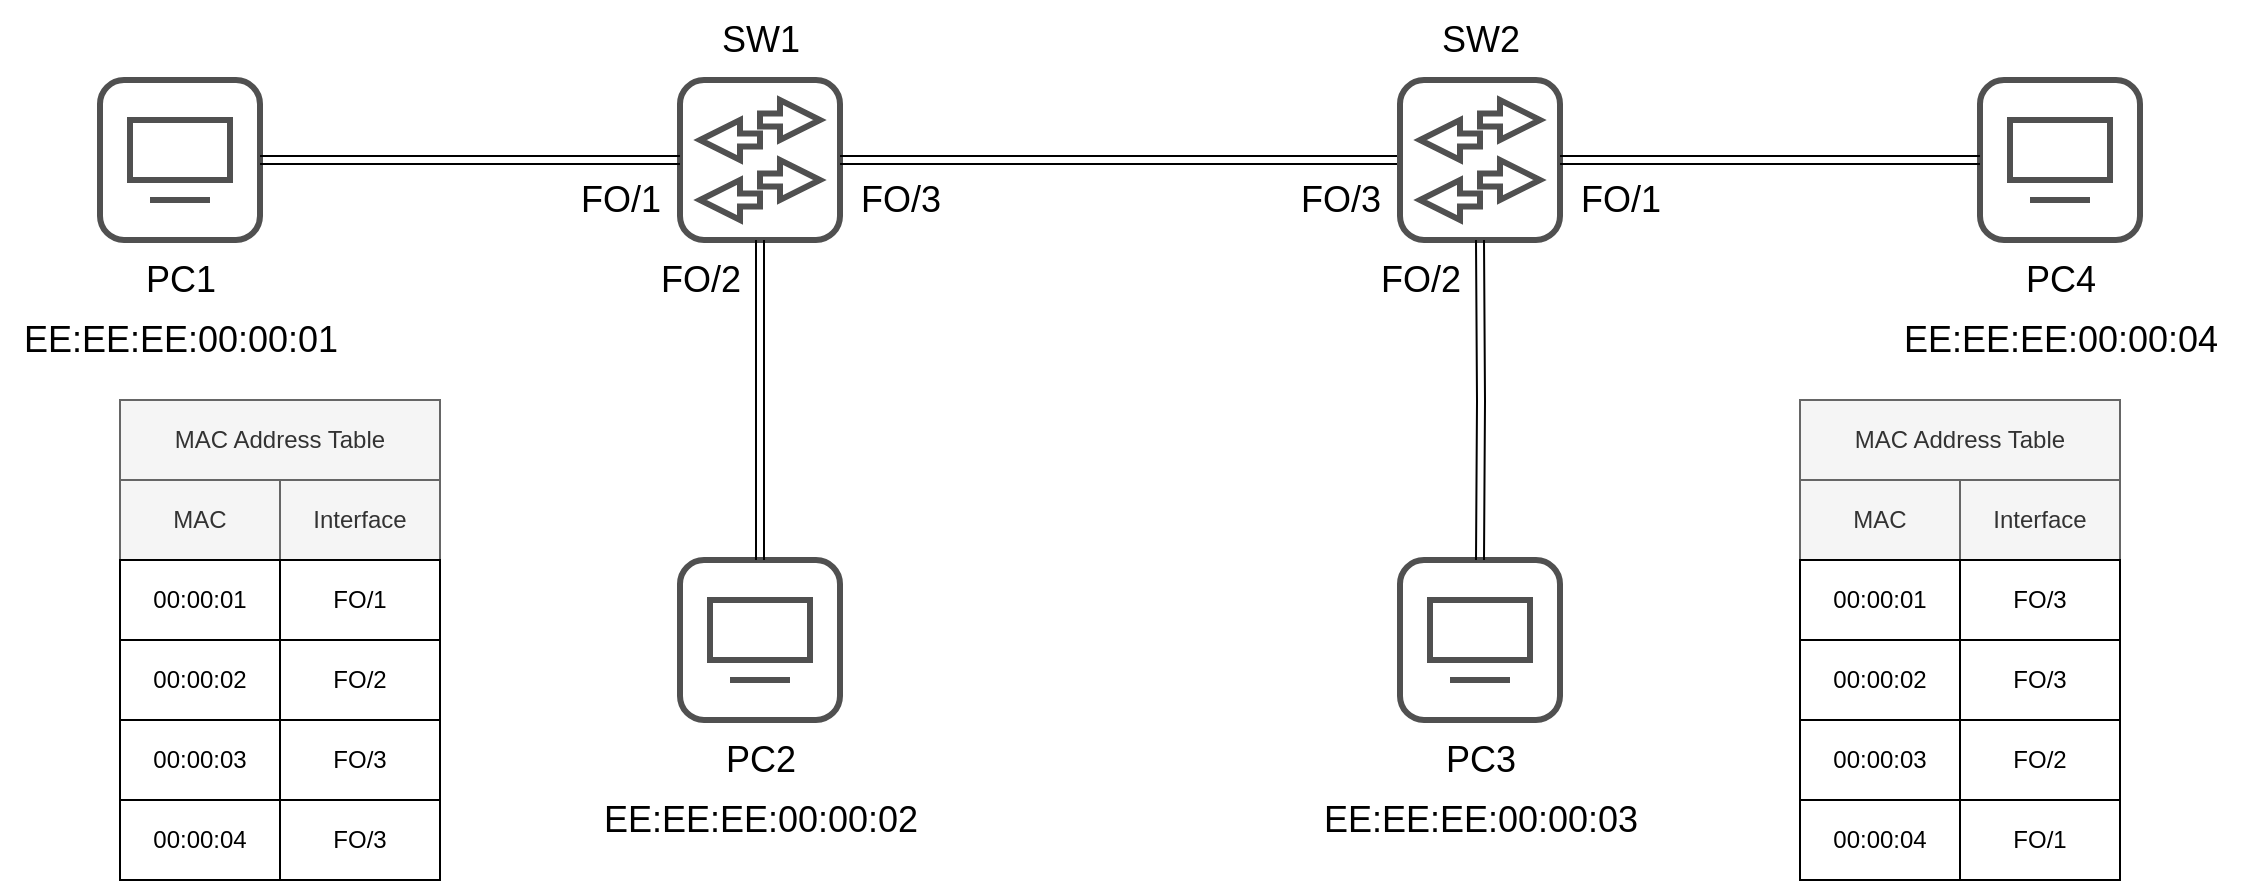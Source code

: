 <mxfile version="20.2.5" type="device"><diagram id="lCeAtzz0AYjXKZOSa7MG" name="Page-1"><mxGraphModel dx="1185" dy="650" grid="1" gridSize="10" guides="1" tooltips="1" connect="1" arrows="1" fold="1" page="1" pageScale="1" pageWidth="850" pageHeight="1100" background="#ffffff" math="0" shadow="0"><root><mxCell id="0"/><mxCell id="1" parent="0"/><mxCell id="-6gzj-OHsdrVJg6muQ1r-1" value="" style="group" vertex="1" connectable="0" parent="1"><mxGeometry x="400" y="200" width="80" height="80" as="geometry"/></mxCell><mxCell id="-6gzj-OHsdrVJg6muQ1r-2" value="" style="rounded=1;whiteSpace=wrap;html=1;strokeWidth=3;strokeColor=#505050;" vertex="1" parent="-6gzj-OHsdrVJg6muQ1r-1"><mxGeometry width="80" height="80" as="geometry"/></mxCell><mxCell id="-6gzj-OHsdrVJg6muQ1r-3" value="" style="html=1;shadow=0;dashed=0;align=center;verticalAlign=middle;shape=mxgraph.arrows2.arrow;dy=0.67;dx=20;notch=0;rounded=1;strokeColor=#505050;strokeWidth=3;" vertex="1" parent="-6gzj-OHsdrVJg6muQ1r-1"><mxGeometry x="40" y="10" width="30" height="20" as="geometry"/></mxCell><mxCell id="-6gzj-OHsdrVJg6muQ1r-4" value="" style="html=1;shadow=0;dashed=0;align=center;verticalAlign=middle;shape=mxgraph.arrows2.arrow;dy=0.67;dx=20;notch=0;rounded=1;strokeColor=#505050;strokeWidth=3;flipV=0;flipH=1;" vertex="1" parent="-6gzj-OHsdrVJg6muQ1r-1"><mxGeometry x="10" y="20" width="30" height="20" as="geometry"/></mxCell><mxCell id="-6gzj-OHsdrVJg6muQ1r-5" value="" style="html=1;shadow=0;dashed=0;align=center;verticalAlign=middle;shape=mxgraph.arrows2.arrow;dy=0.67;dx=20;notch=0;rounded=1;strokeColor=#505050;strokeWidth=3;" vertex="1" parent="-6gzj-OHsdrVJg6muQ1r-1"><mxGeometry x="40" y="40" width="30" height="20" as="geometry"/></mxCell><mxCell id="-6gzj-OHsdrVJg6muQ1r-6" value="" style="html=1;shadow=0;dashed=0;align=center;verticalAlign=middle;shape=mxgraph.arrows2.arrow;dy=0.67;dx=20;notch=0;rounded=1;strokeColor=#505050;strokeWidth=3;flipH=1;" vertex="1" parent="-6gzj-OHsdrVJg6muQ1r-1"><mxGeometry x="10" y="50" width="30" height="20" as="geometry"/></mxCell><mxCell id="-6gzj-OHsdrVJg6muQ1r-7" value="" style="group" vertex="1" connectable="0" parent="1"><mxGeometry x="110" y="200" width="80" height="80" as="geometry"/></mxCell><mxCell id="-6gzj-OHsdrVJg6muQ1r-8" value="" style="rounded=1;whiteSpace=wrap;html=1;strokeWidth=3;strokeColor=#505050;" vertex="1" parent="-6gzj-OHsdrVJg6muQ1r-7"><mxGeometry width="80" height="80" as="geometry"/></mxCell><mxCell id="-6gzj-OHsdrVJg6muQ1r-9" value="" style="rounded=0;whiteSpace=wrap;html=1;strokeColor=#505050;strokeWidth=3;" vertex="1" parent="-6gzj-OHsdrVJg6muQ1r-7"><mxGeometry x="15" y="20" width="50" height="30" as="geometry"/></mxCell><mxCell id="-6gzj-OHsdrVJg6muQ1r-10" value="" style="endArrow=none;html=1;rounded=0;strokeWidth=3;strokeColor=#505050;" edge="1" parent="-6gzj-OHsdrVJg6muQ1r-7"><mxGeometry width="50" height="50" relative="1" as="geometry"><mxPoint x="25" y="60" as="sourcePoint"/><mxPoint x="55" y="60" as="targetPoint"/></mxGeometry></mxCell><mxCell id="-6gzj-OHsdrVJg6muQ1r-11" value="" style="group" vertex="1" connectable="0" parent="1"><mxGeometry x="400" y="440" width="80" height="80" as="geometry"/></mxCell><mxCell id="-6gzj-OHsdrVJg6muQ1r-12" value="" style="rounded=1;whiteSpace=wrap;html=1;strokeWidth=3;strokeColor=#505050;" vertex="1" parent="-6gzj-OHsdrVJg6muQ1r-11"><mxGeometry width="80" height="80" as="geometry"/></mxCell><mxCell id="-6gzj-OHsdrVJg6muQ1r-13" value="" style="rounded=0;whiteSpace=wrap;html=1;strokeColor=#505050;strokeWidth=3;" vertex="1" parent="-6gzj-OHsdrVJg6muQ1r-11"><mxGeometry x="15" y="20" width="50" height="30" as="geometry"/></mxCell><mxCell id="-6gzj-OHsdrVJg6muQ1r-14" value="" style="endArrow=none;html=1;rounded=0;strokeWidth=3;strokeColor=#505050;" edge="1" parent="-6gzj-OHsdrVJg6muQ1r-11"><mxGeometry width="50" height="50" relative="1" as="geometry"><mxPoint x="25" y="60" as="sourcePoint"/><mxPoint x="55" y="60" as="targetPoint"/></mxGeometry></mxCell><mxCell id="-6gzj-OHsdrVJg6muQ1r-19" style="edgeStyle=orthogonalEdgeStyle;rounded=0;orthogonalLoop=1;jettySize=auto;html=1;exitX=1;exitY=0.5;exitDx=0;exitDy=0;entryX=0;entryY=0.5;entryDx=0;entryDy=0;shape=link;" edge="1" parent="1" source="-6gzj-OHsdrVJg6muQ1r-8" target="-6gzj-OHsdrVJg6muQ1r-2"><mxGeometry relative="1" as="geometry"><mxPoint x="250" y="240" as="targetPoint"/></mxGeometry></mxCell><mxCell id="-6gzj-OHsdrVJg6muQ1r-20" style="edgeStyle=orthogonalEdgeStyle;shape=link;rounded=0;orthogonalLoop=1;jettySize=auto;html=1;exitX=0.5;exitY=1;exitDx=0;exitDy=0;entryX=0.5;entryY=0;entryDx=0;entryDy=0;" edge="1" parent="1" source="-6gzj-OHsdrVJg6muQ1r-2" target="-6gzj-OHsdrVJg6muQ1r-12"><mxGeometry relative="1" as="geometry"/></mxCell><mxCell id="-6gzj-OHsdrVJg6muQ1r-21" style="edgeStyle=orthogonalEdgeStyle;shape=link;rounded=0;orthogonalLoop=1;jettySize=auto;html=1;exitX=1;exitY=0.5;exitDx=0;exitDy=0;" edge="1" parent="1" source="-6gzj-OHsdrVJg6muQ1r-2"><mxGeometry relative="1" as="geometry"><mxPoint x="760" y="240" as="targetPoint"/></mxGeometry></mxCell><mxCell id="-6gzj-OHsdrVJg6muQ1r-22" value="&lt;font style=&quot;font-size: 18px;&quot;&gt;PC1&lt;/font&gt;" style="text;html=1;align=center;verticalAlign=middle;resizable=0;points=[];autosize=1;strokeColor=none;fillColor=none;" vertex="1" parent="1"><mxGeometry x="120" y="280" width="60" height="40" as="geometry"/></mxCell><mxCell id="-6gzj-OHsdrVJg6muQ1r-23" value="&lt;div&gt;&lt;font style=&quot;font-size: 18px;&quot;&gt;PC2&lt;/font&gt;&lt;/div&gt;" style="text;html=1;align=center;verticalAlign=middle;resizable=0;points=[];autosize=1;strokeColor=none;fillColor=none;" vertex="1" parent="1"><mxGeometry x="410" y="520" width="60" height="40" as="geometry"/></mxCell><mxCell id="-6gzj-OHsdrVJg6muQ1r-25" value="EE:EE:EE:00:00:01" style="text;html=1;align=center;verticalAlign=middle;resizable=0;points=[];autosize=1;strokeColor=none;fillColor=none;fontSize=18;" vertex="1" parent="1"><mxGeometry x="60" y="310" width="180" height="40" as="geometry"/></mxCell><mxCell id="-6gzj-OHsdrVJg6muQ1r-26" value="EE:EE:EE:00:00:02" style="text;html=1;align=center;verticalAlign=middle;resizable=0;points=[];autosize=1;strokeColor=none;fillColor=none;fontSize=18;" vertex="1" parent="1"><mxGeometry x="350" y="550" width="180" height="40" as="geometry"/></mxCell><mxCell id="-6gzj-OHsdrVJg6muQ1r-28" value="SW1" style="text;html=1;align=center;verticalAlign=middle;resizable=0;points=[];autosize=1;strokeColor=none;fillColor=none;fontSize=18;" vertex="1" parent="1"><mxGeometry x="410" y="160" width="60" height="40" as="geometry"/></mxCell><mxCell id="-6gzj-OHsdrVJg6muQ1r-29" value="FO/3" style="text;html=1;align=center;verticalAlign=middle;resizable=0;points=[];autosize=1;strokeColor=none;fillColor=none;fontSize=18;" vertex="1" parent="1"><mxGeometry x="480" y="240" width="60" height="40" as="geometry"/></mxCell><mxCell id="-6gzj-OHsdrVJg6muQ1r-30" value="FO/1" style="text;html=1;align=center;verticalAlign=middle;resizable=0;points=[];autosize=1;strokeColor=none;fillColor=none;fontSize=18;" vertex="1" parent="1"><mxGeometry x="340" y="240" width="60" height="40" as="geometry"/></mxCell><mxCell id="-6gzj-OHsdrVJg6muQ1r-31" value="FO/2" style="text;html=1;align=center;verticalAlign=middle;resizable=0;points=[];autosize=1;strokeColor=none;fillColor=none;fontSize=18;" vertex="1" parent="1"><mxGeometry x="380" y="280" width="60" height="40" as="geometry"/></mxCell><mxCell id="-6gzj-OHsdrVJg6muQ1r-33" value="MAC" style="rounded=0;whiteSpace=wrap;html=1;fillColor=#f5f5f5;fontColor=#333333;strokeColor=#666666;" vertex="1" parent="1"><mxGeometry x="120" y="400" width="80" height="40" as="geometry"/></mxCell><mxCell id="-6gzj-OHsdrVJg6muQ1r-34" value="Interface" style="rounded=0;whiteSpace=wrap;html=1;fillColor=#f5f5f5;fontColor=#333333;strokeColor=#666666;" vertex="1" parent="1"><mxGeometry x="200" y="400" width="80" height="40" as="geometry"/></mxCell><mxCell id="-6gzj-OHsdrVJg6muQ1r-35" value="MAC Address Table" style="rounded=0;whiteSpace=wrap;html=1;fillColor=#f5f5f5;fontColor=#333333;strokeColor=#666666;" vertex="1" parent="1"><mxGeometry x="120" y="360" width="160" height="40" as="geometry"/></mxCell><mxCell id="-6gzj-OHsdrVJg6muQ1r-36" value="00:00:01" style="rounded=0;whiteSpace=wrap;html=1;" vertex="1" parent="1"><mxGeometry x="120" y="440" width="80" height="40" as="geometry"/></mxCell><mxCell id="-6gzj-OHsdrVJg6muQ1r-37" value="FO/1" style="rounded=0;whiteSpace=wrap;html=1;" vertex="1" parent="1"><mxGeometry x="200" y="440" width="80" height="40" as="geometry"/></mxCell><mxCell id="-6gzj-OHsdrVJg6muQ1r-38" value="00:00:02" style="rounded=0;whiteSpace=wrap;html=1;" vertex="1" parent="1"><mxGeometry x="120" y="480" width="80" height="40" as="geometry"/></mxCell><mxCell id="-6gzj-OHsdrVJg6muQ1r-39" value="FO/2" style="rounded=0;whiteSpace=wrap;html=1;" vertex="1" parent="1"><mxGeometry x="200" y="480" width="80" height="40" as="geometry"/></mxCell><mxCell id="-6gzj-OHsdrVJg6muQ1r-40" value="00:00:03" style="rounded=0;whiteSpace=wrap;html=1;" vertex="1" parent="1"><mxGeometry x="120" y="520" width="80" height="40" as="geometry"/></mxCell><mxCell id="-6gzj-OHsdrVJg6muQ1r-41" value="FO/3" style="rounded=0;whiteSpace=wrap;html=1;" vertex="1" parent="1"><mxGeometry x="200" y="520" width="80" height="40" as="geometry"/></mxCell><mxCell id="-6gzj-OHsdrVJg6muQ1r-42" value="" style="group" vertex="1" connectable="0" parent="1"><mxGeometry x="1050" y="200" width="80" height="80" as="geometry"/></mxCell><mxCell id="-6gzj-OHsdrVJg6muQ1r-43" value="" style="rounded=1;whiteSpace=wrap;html=1;strokeWidth=3;strokeColor=#505050;" vertex="1" parent="-6gzj-OHsdrVJg6muQ1r-42"><mxGeometry width="80" height="80" as="geometry"/></mxCell><mxCell id="-6gzj-OHsdrVJg6muQ1r-44" value="" style="rounded=0;whiteSpace=wrap;html=1;strokeColor=#505050;strokeWidth=3;" vertex="1" parent="-6gzj-OHsdrVJg6muQ1r-42"><mxGeometry x="15" y="20" width="50" height="30" as="geometry"/></mxCell><mxCell id="-6gzj-OHsdrVJg6muQ1r-45" value="" style="endArrow=none;html=1;rounded=0;strokeWidth=3;strokeColor=#505050;" edge="1" parent="-6gzj-OHsdrVJg6muQ1r-42"><mxGeometry width="50" height="50" relative="1" as="geometry"><mxPoint x="25" y="60" as="sourcePoint"/><mxPoint x="55" y="60" as="targetPoint"/></mxGeometry></mxCell><mxCell id="-6gzj-OHsdrVJg6muQ1r-46" value="&lt;div&gt;&lt;font style=&quot;font-size: 18px;&quot;&gt;PC4&lt;/font&gt;&lt;/div&gt;" style="text;html=1;align=center;verticalAlign=middle;resizable=0;points=[];autosize=1;strokeColor=none;fillColor=none;" vertex="1" parent="1"><mxGeometry x="1060" y="280" width="60" height="40" as="geometry"/></mxCell><mxCell id="-6gzj-OHsdrVJg6muQ1r-47" value="EE:EE:EE:00:00:04" style="text;html=1;align=center;verticalAlign=middle;resizable=0;points=[];autosize=1;strokeColor=none;fillColor=none;fontSize=18;" vertex="1" parent="1"><mxGeometry x="1000" y="310" width="180" height="40" as="geometry"/></mxCell><mxCell id="-6gzj-OHsdrVJg6muQ1r-48" value="" style="group" vertex="1" connectable="0" parent="1"><mxGeometry x="760" y="200" width="80" height="80" as="geometry"/></mxCell><mxCell id="-6gzj-OHsdrVJg6muQ1r-49" value="" style="rounded=1;whiteSpace=wrap;html=1;strokeWidth=3;strokeColor=#505050;" vertex="1" parent="-6gzj-OHsdrVJg6muQ1r-48"><mxGeometry width="80" height="80" as="geometry"/></mxCell><mxCell id="-6gzj-OHsdrVJg6muQ1r-50" value="" style="html=1;shadow=0;dashed=0;align=center;verticalAlign=middle;shape=mxgraph.arrows2.arrow;dy=0.67;dx=20;notch=0;rounded=1;strokeColor=#505050;strokeWidth=3;" vertex="1" parent="-6gzj-OHsdrVJg6muQ1r-48"><mxGeometry x="40" y="10" width="30" height="20" as="geometry"/></mxCell><mxCell id="-6gzj-OHsdrVJg6muQ1r-51" value="" style="html=1;shadow=0;dashed=0;align=center;verticalAlign=middle;shape=mxgraph.arrows2.arrow;dy=0.67;dx=20;notch=0;rounded=1;strokeColor=#505050;strokeWidth=3;flipV=0;flipH=1;" vertex="1" parent="-6gzj-OHsdrVJg6muQ1r-48"><mxGeometry x="10" y="20" width="30" height="20" as="geometry"/></mxCell><mxCell id="-6gzj-OHsdrVJg6muQ1r-52" value="" style="html=1;shadow=0;dashed=0;align=center;verticalAlign=middle;shape=mxgraph.arrows2.arrow;dy=0.67;dx=20;notch=0;rounded=1;strokeColor=#505050;strokeWidth=3;" vertex="1" parent="-6gzj-OHsdrVJg6muQ1r-48"><mxGeometry x="40" y="40" width="30" height="20" as="geometry"/></mxCell><mxCell id="-6gzj-OHsdrVJg6muQ1r-53" value="" style="html=1;shadow=0;dashed=0;align=center;verticalAlign=middle;shape=mxgraph.arrows2.arrow;dy=0.67;dx=20;notch=0;rounded=1;strokeColor=#505050;strokeWidth=3;flipH=1;" vertex="1" parent="-6gzj-OHsdrVJg6muQ1r-48"><mxGeometry x="10" y="50" width="30" height="20" as="geometry"/></mxCell><mxCell id="-6gzj-OHsdrVJg6muQ1r-54" value="SW2" style="text;html=1;align=center;verticalAlign=middle;resizable=0;points=[];autosize=1;strokeColor=none;fillColor=none;fontSize=18;" vertex="1" parent="1"><mxGeometry x="770" y="160" width="60" height="40" as="geometry"/></mxCell><mxCell id="-6gzj-OHsdrVJg6muQ1r-60" style="edgeStyle=orthogonalEdgeStyle;rounded=0;orthogonalLoop=1;jettySize=auto;html=1;exitX=1;exitY=0.5;exitDx=0;exitDy=0;entryX=0;entryY=0.5;entryDx=0;entryDy=0;shape=link;" edge="1" parent="1" source="-6gzj-OHsdrVJg6muQ1r-49" target="-6gzj-OHsdrVJg6muQ1r-43"><mxGeometry relative="1" as="geometry"/></mxCell><mxCell id="-6gzj-OHsdrVJg6muQ1r-61" value="FO/3" style="text;html=1;align=center;verticalAlign=middle;resizable=0;points=[];autosize=1;strokeColor=none;fillColor=none;fontSize=18;" vertex="1" parent="1"><mxGeometry x="700" y="240" width="60" height="40" as="geometry"/></mxCell><mxCell id="-6gzj-OHsdrVJg6muQ1r-62" value="FO/1" style="text;html=1;align=center;verticalAlign=middle;resizable=0;points=[];autosize=1;strokeColor=none;fillColor=none;fontSize=18;" vertex="1" parent="1"><mxGeometry x="840" y="240" width="60" height="40" as="geometry"/></mxCell><mxCell id="-6gzj-OHsdrVJg6muQ1r-63" value="" style="group" vertex="1" connectable="0" parent="1"><mxGeometry x="760" y="440" width="80" height="80" as="geometry"/></mxCell><mxCell id="-6gzj-OHsdrVJg6muQ1r-64" value="" style="rounded=1;whiteSpace=wrap;html=1;strokeWidth=3;strokeColor=#505050;" vertex="1" parent="-6gzj-OHsdrVJg6muQ1r-63"><mxGeometry width="80" height="80" as="geometry"/></mxCell><mxCell id="-6gzj-OHsdrVJg6muQ1r-65" value="" style="rounded=0;whiteSpace=wrap;html=1;strokeColor=#505050;strokeWidth=3;" vertex="1" parent="-6gzj-OHsdrVJg6muQ1r-63"><mxGeometry x="15" y="20" width="50" height="30" as="geometry"/></mxCell><mxCell id="-6gzj-OHsdrVJg6muQ1r-66" value="" style="endArrow=none;html=1;rounded=0;strokeWidth=3;strokeColor=#505050;" edge="1" parent="-6gzj-OHsdrVJg6muQ1r-63"><mxGeometry width="50" height="50" relative="1" as="geometry"><mxPoint x="25" y="60" as="sourcePoint"/><mxPoint x="55" y="60" as="targetPoint"/></mxGeometry></mxCell><mxCell id="-6gzj-OHsdrVJg6muQ1r-67" style="edgeStyle=orthogonalEdgeStyle;shape=link;rounded=0;orthogonalLoop=1;jettySize=auto;html=1;exitX=0.5;exitY=1;exitDx=0;exitDy=0;entryX=0.5;entryY=0;entryDx=0;entryDy=0;" edge="1" parent="1" target="-6gzj-OHsdrVJg6muQ1r-64"><mxGeometry relative="1" as="geometry"><mxPoint x="800" y="280" as="sourcePoint"/></mxGeometry></mxCell><mxCell id="-6gzj-OHsdrVJg6muQ1r-68" value="&lt;div&gt;&lt;font style=&quot;font-size: 18px;&quot;&gt;PC3&lt;/font&gt;&lt;/div&gt;" style="text;html=1;align=center;verticalAlign=middle;resizable=0;points=[];autosize=1;strokeColor=none;fillColor=none;" vertex="1" parent="1"><mxGeometry x="770" y="520" width="60" height="40" as="geometry"/></mxCell><mxCell id="-6gzj-OHsdrVJg6muQ1r-69" value="EE:EE:EE:00:00:03" style="text;html=1;align=center;verticalAlign=middle;resizable=0;points=[];autosize=1;strokeColor=none;fillColor=none;fontSize=18;" vertex="1" parent="1"><mxGeometry x="710" y="550" width="180" height="40" as="geometry"/></mxCell><mxCell id="-6gzj-OHsdrVJg6muQ1r-70" value="FO/2" style="text;html=1;align=center;verticalAlign=middle;resizable=0;points=[];autosize=1;strokeColor=none;fillColor=none;fontSize=18;" vertex="1" parent="1"><mxGeometry x="740" y="280" width="60" height="40" as="geometry"/></mxCell><mxCell id="-6gzj-OHsdrVJg6muQ1r-71" value="00:00:04" style="rounded=0;whiteSpace=wrap;html=1;" vertex="1" parent="1"><mxGeometry x="120" y="560" width="80" height="40" as="geometry"/></mxCell><mxCell id="-6gzj-OHsdrVJg6muQ1r-72" value="FO/3" style="rounded=0;whiteSpace=wrap;html=1;" vertex="1" parent="1"><mxGeometry x="200" y="560" width="80" height="40" as="geometry"/></mxCell><mxCell id="-6gzj-OHsdrVJg6muQ1r-73" value="MAC" style="rounded=0;whiteSpace=wrap;html=1;fillColor=#f5f5f5;fontColor=#333333;strokeColor=#666666;" vertex="1" parent="1"><mxGeometry x="960" y="400" width="80" height="40" as="geometry"/></mxCell><mxCell id="-6gzj-OHsdrVJg6muQ1r-74" value="Interface" style="rounded=0;whiteSpace=wrap;html=1;fillColor=#f5f5f5;fontColor=#333333;strokeColor=#666666;" vertex="1" parent="1"><mxGeometry x="1040" y="400" width="80" height="40" as="geometry"/></mxCell><mxCell id="-6gzj-OHsdrVJg6muQ1r-75" value="MAC Address Table" style="rounded=0;whiteSpace=wrap;html=1;fillColor=#f5f5f5;fontColor=#333333;strokeColor=#666666;" vertex="1" parent="1"><mxGeometry x="960" y="360" width="160" height="40" as="geometry"/></mxCell><mxCell id="-6gzj-OHsdrVJg6muQ1r-76" value="00:00:01" style="rounded=0;whiteSpace=wrap;html=1;" vertex="1" parent="1"><mxGeometry x="960" y="440" width="80" height="40" as="geometry"/></mxCell><mxCell id="-6gzj-OHsdrVJg6muQ1r-77" value="FO/3" style="rounded=0;whiteSpace=wrap;html=1;" vertex="1" parent="1"><mxGeometry x="1040" y="440" width="80" height="40" as="geometry"/></mxCell><mxCell id="-6gzj-OHsdrVJg6muQ1r-78" value="00:00:02" style="rounded=0;whiteSpace=wrap;html=1;" vertex="1" parent="1"><mxGeometry x="960" y="480" width="80" height="40" as="geometry"/></mxCell><mxCell id="-6gzj-OHsdrVJg6muQ1r-79" value="FO/3" style="rounded=0;whiteSpace=wrap;html=1;" vertex="1" parent="1"><mxGeometry x="1040" y="480" width="80" height="40" as="geometry"/></mxCell><mxCell id="-6gzj-OHsdrVJg6muQ1r-80" value="00:00:03" style="rounded=0;whiteSpace=wrap;html=1;" vertex="1" parent="1"><mxGeometry x="960" y="520" width="80" height="40" as="geometry"/></mxCell><mxCell id="-6gzj-OHsdrVJg6muQ1r-81" value="FO/2" style="rounded=0;whiteSpace=wrap;html=1;" vertex="1" parent="1"><mxGeometry x="1040" y="520" width="80" height="40" as="geometry"/></mxCell><mxCell id="-6gzj-OHsdrVJg6muQ1r-82" value="00:00:04" style="rounded=0;whiteSpace=wrap;html=1;" vertex="1" parent="1"><mxGeometry x="960" y="560" width="80" height="40" as="geometry"/></mxCell><mxCell id="-6gzj-OHsdrVJg6muQ1r-83" value="FO/1" style="rounded=0;whiteSpace=wrap;html=1;" vertex="1" parent="1"><mxGeometry x="1040" y="560" width="80" height="40" as="geometry"/></mxCell></root></mxGraphModel></diagram></mxfile>